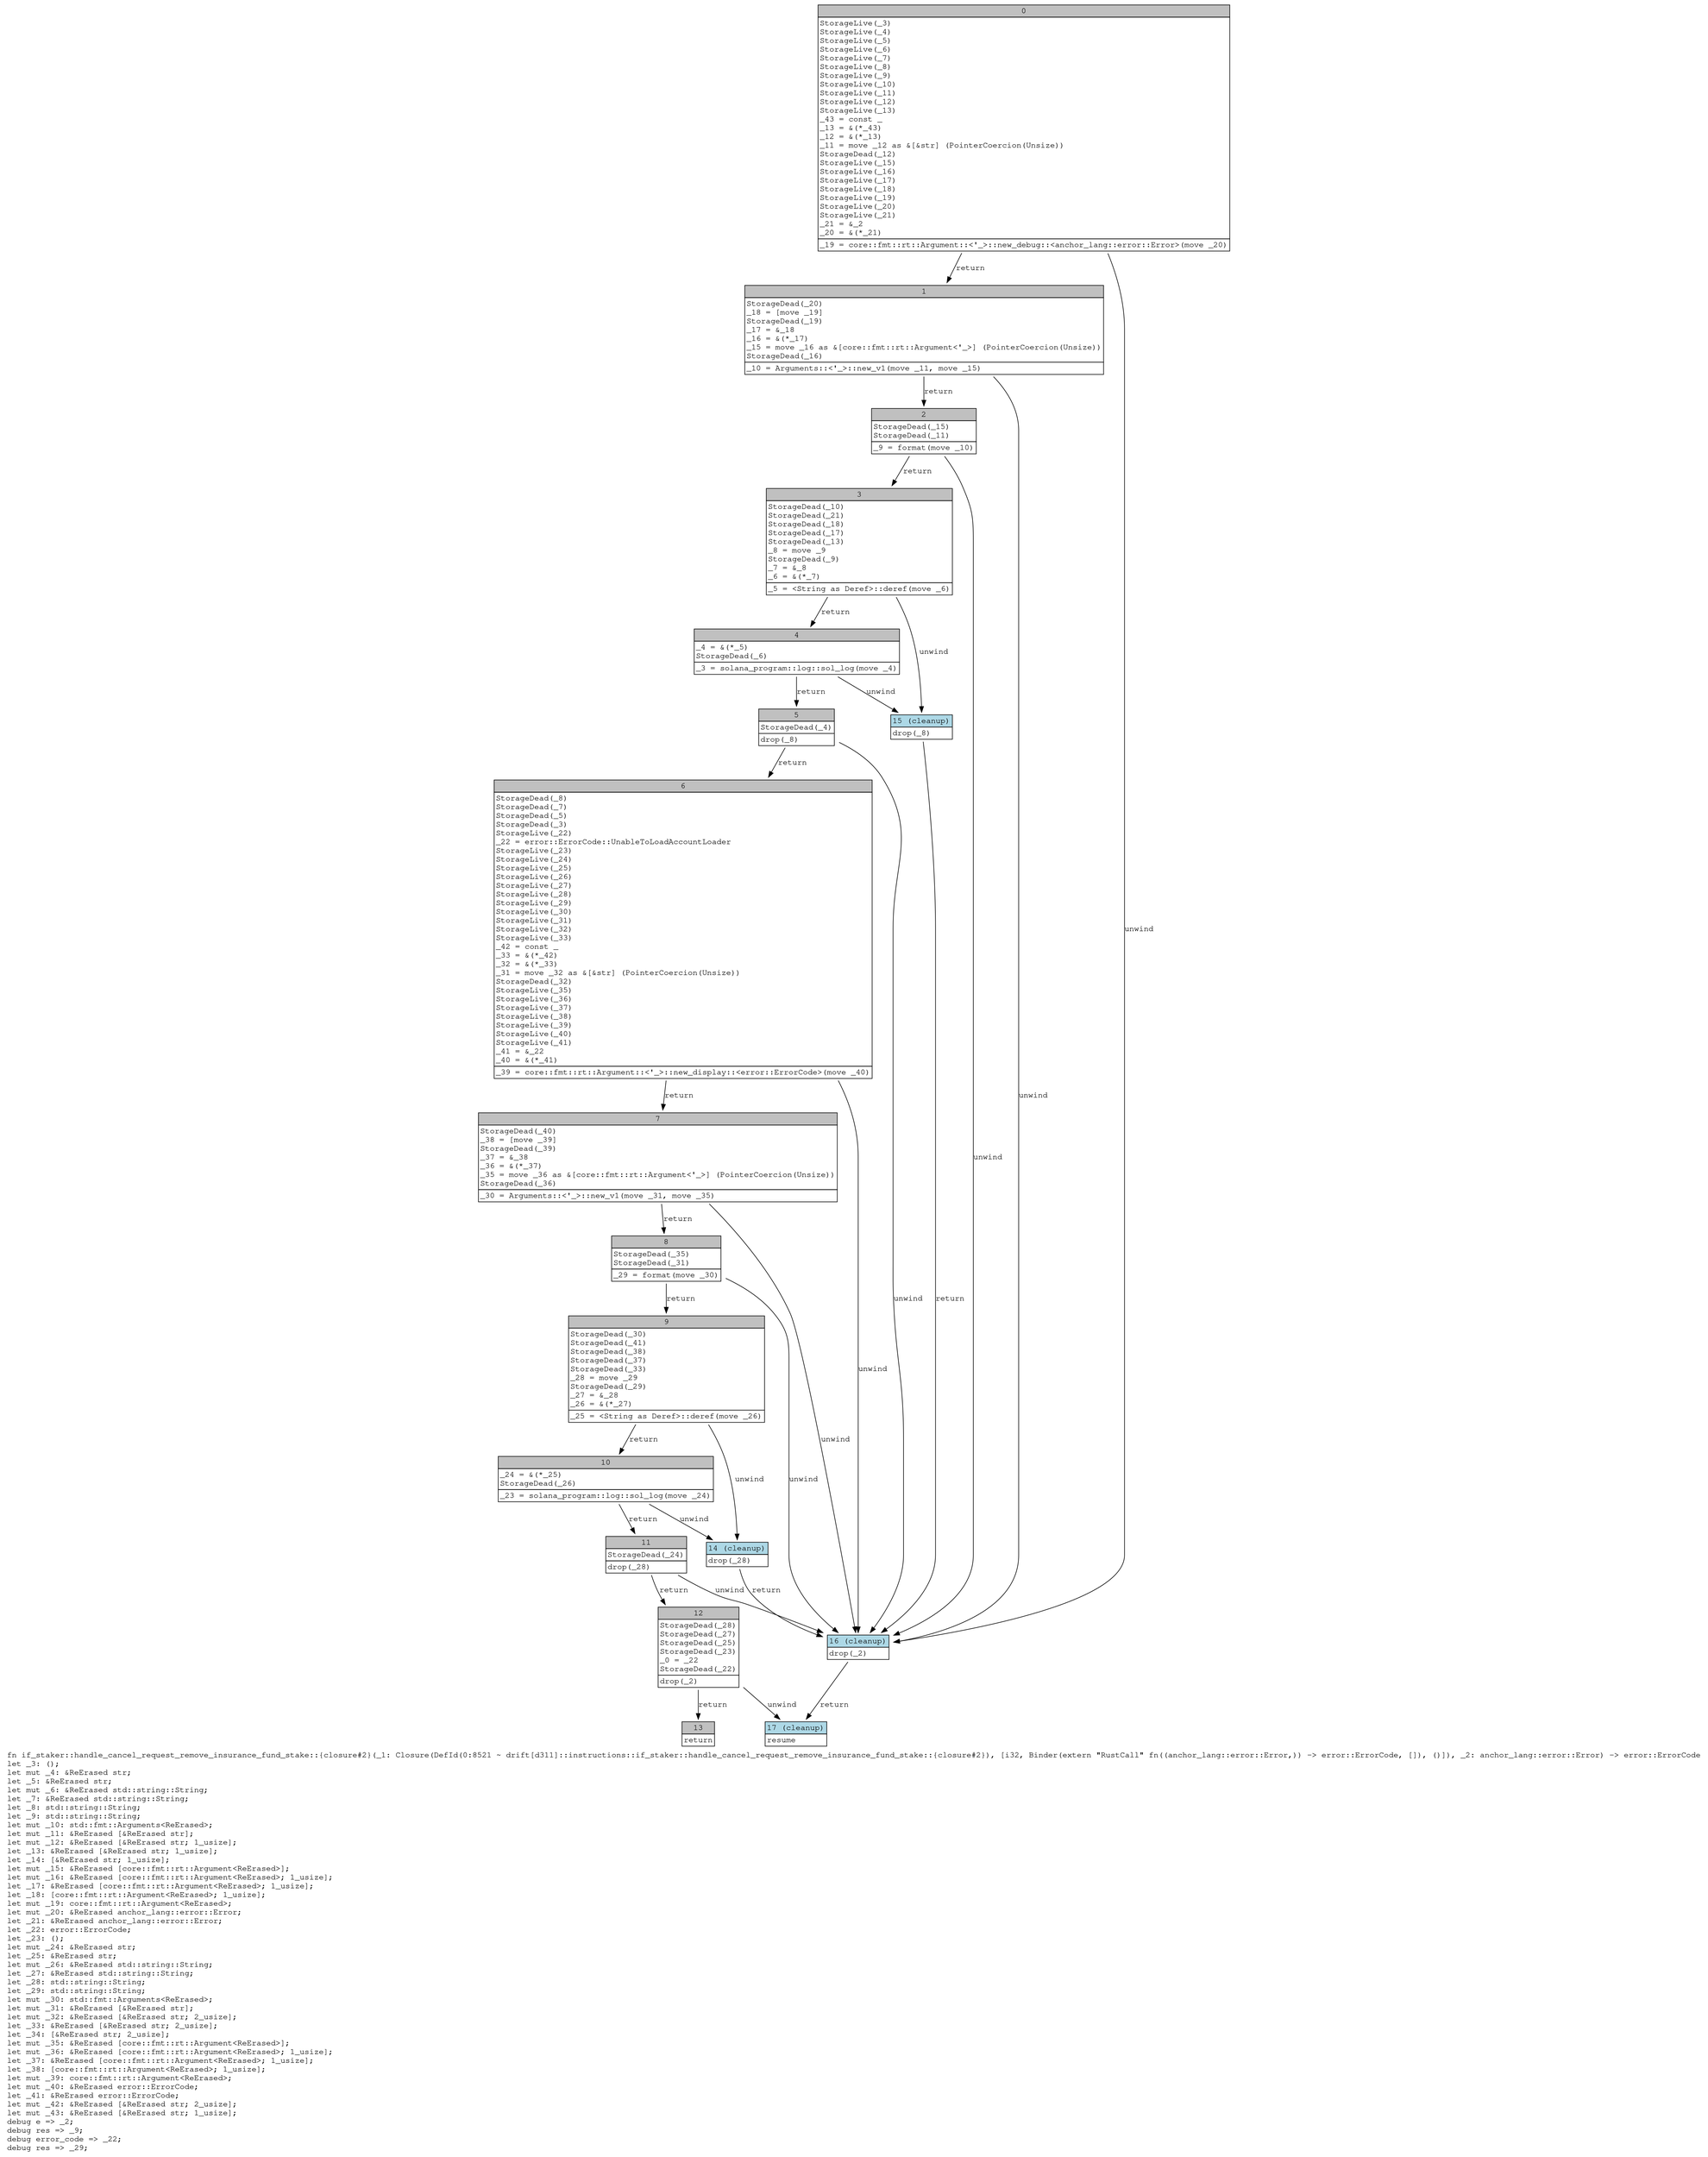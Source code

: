 digraph Mir_0_8521 {
    graph [fontname="Courier, monospace"];
    node [fontname="Courier, monospace"];
    edge [fontname="Courier, monospace"];
    label=<fn if_staker::handle_cancel_request_remove_insurance_fund_stake::{closure#2}(_1: Closure(DefId(0:8521 ~ drift[d311]::instructions::if_staker::handle_cancel_request_remove_insurance_fund_stake::{closure#2}), [i32, Binder(extern &quot;RustCall&quot; fn((anchor_lang::error::Error,)) -&gt; error::ErrorCode, []), ()]), _2: anchor_lang::error::Error) -&gt; error::ErrorCode<br align="left"/>let _3: ();<br align="left"/>let mut _4: &amp;ReErased str;<br align="left"/>let _5: &amp;ReErased str;<br align="left"/>let mut _6: &amp;ReErased std::string::String;<br align="left"/>let _7: &amp;ReErased std::string::String;<br align="left"/>let _8: std::string::String;<br align="left"/>let _9: std::string::String;<br align="left"/>let mut _10: std::fmt::Arguments&lt;ReErased&gt;;<br align="left"/>let mut _11: &amp;ReErased [&amp;ReErased str];<br align="left"/>let mut _12: &amp;ReErased [&amp;ReErased str; 1_usize];<br align="left"/>let _13: &amp;ReErased [&amp;ReErased str; 1_usize];<br align="left"/>let _14: [&amp;ReErased str; 1_usize];<br align="left"/>let mut _15: &amp;ReErased [core::fmt::rt::Argument&lt;ReErased&gt;];<br align="left"/>let mut _16: &amp;ReErased [core::fmt::rt::Argument&lt;ReErased&gt;; 1_usize];<br align="left"/>let _17: &amp;ReErased [core::fmt::rt::Argument&lt;ReErased&gt;; 1_usize];<br align="left"/>let _18: [core::fmt::rt::Argument&lt;ReErased&gt;; 1_usize];<br align="left"/>let mut _19: core::fmt::rt::Argument&lt;ReErased&gt;;<br align="left"/>let mut _20: &amp;ReErased anchor_lang::error::Error;<br align="left"/>let _21: &amp;ReErased anchor_lang::error::Error;<br align="left"/>let _22: error::ErrorCode;<br align="left"/>let _23: ();<br align="left"/>let mut _24: &amp;ReErased str;<br align="left"/>let _25: &amp;ReErased str;<br align="left"/>let mut _26: &amp;ReErased std::string::String;<br align="left"/>let _27: &amp;ReErased std::string::String;<br align="left"/>let _28: std::string::String;<br align="left"/>let _29: std::string::String;<br align="left"/>let mut _30: std::fmt::Arguments&lt;ReErased&gt;;<br align="left"/>let mut _31: &amp;ReErased [&amp;ReErased str];<br align="left"/>let mut _32: &amp;ReErased [&amp;ReErased str; 2_usize];<br align="left"/>let _33: &amp;ReErased [&amp;ReErased str; 2_usize];<br align="left"/>let _34: [&amp;ReErased str; 2_usize];<br align="left"/>let mut _35: &amp;ReErased [core::fmt::rt::Argument&lt;ReErased&gt;];<br align="left"/>let mut _36: &amp;ReErased [core::fmt::rt::Argument&lt;ReErased&gt;; 1_usize];<br align="left"/>let _37: &amp;ReErased [core::fmt::rt::Argument&lt;ReErased&gt;; 1_usize];<br align="left"/>let _38: [core::fmt::rt::Argument&lt;ReErased&gt;; 1_usize];<br align="left"/>let mut _39: core::fmt::rt::Argument&lt;ReErased&gt;;<br align="left"/>let mut _40: &amp;ReErased error::ErrorCode;<br align="left"/>let _41: &amp;ReErased error::ErrorCode;<br align="left"/>let mut _42: &amp;ReErased [&amp;ReErased str; 2_usize];<br align="left"/>let mut _43: &amp;ReErased [&amp;ReErased str; 1_usize];<br align="left"/>debug e =&gt; _2;<br align="left"/>debug res =&gt; _9;<br align="left"/>debug error_code =&gt; _22;<br align="left"/>debug res =&gt; _29;<br align="left"/>>;
    bb0__0_8521 [shape="none", label=<<table border="0" cellborder="1" cellspacing="0"><tr><td bgcolor="gray" align="center" colspan="1">0</td></tr><tr><td align="left" balign="left">StorageLive(_3)<br/>StorageLive(_4)<br/>StorageLive(_5)<br/>StorageLive(_6)<br/>StorageLive(_7)<br/>StorageLive(_8)<br/>StorageLive(_9)<br/>StorageLive(_10)<br/>StorageLive(_11)<br/>StorageLive(_12)<br/>StorageLive(_13)<br/>_43 = const _<br/>_13 = &amp;(*_43)<br/>_12 = &amp;(*_13)<br/>_11 = move _12 as &amp;[&amp;str] (PointerCoercion(Unsize))<br/>StorageDead(_12)<br/>StorageLive(_15)<br/>StorageLive(_16)<br/>StorageLive(_17)<br/>StorageLive(_18)<br/>StorageLive(_19)<br/>StorageLive(_20)<br/>StorageLive(_21)<br/>_21 = &amp;_2<br/>_20 = &amp;(*_21)<br/></td></tr><tr><td align="left">_19 = core::fmt::rt::Argument::&lt;'_&gt;::new_debug::&lt;anchor_lang::error::Error&gt;(move _20)</td></tr></table>>];
    bb1__0_8521 [shape="none", label=<<table border="0" cellborder="1" cellspacing="0"><tr><td bgcolor="gray" align="center" colspan="1">1</td></tr><tr><td align="left" balign="left">StorageDead(_20)<br/>_18 = [move _19]<br/>StorageDead(_19)<br/>_17 = &amp;_18<br/>_16 = &amp;(*_17)<br/>_15 = move _16 as &amp;[core::fmt::rt::Argument&lt;'_&gt;] (PointerCoercion(Unsize))<br/>StorageDead(_16)<br/></td></tr><tr><td align="left">_10 = Arguments::&lt;'_&gt;::new_v1(move _11, move _15)</td></tr></table>>];
    bb2__0_8521 [shape="none", label=<<table border="0" cellborder="1" cellspacing="0"><tr><td bgcolor="gray" align="center" colspan="1">2</td></tr><tr><td align="left" balign="left">StorageDead(_15)<br/>StorageDead(_11)<br/></td></tr><tr><td align="left">_9 = format(move _10)</td></tr></table>>];
    bb3__0_8521 [shape="none", label=<<table border="0" cellborder="1" cellspacing="0"><tr><td bgcolor="gray" align="center" colspan="1">3</td></tr><tr><td align="left" balign="left">StorageDead(_10)<br/>StorageDead(_21)<br/>StorageDead(_18)<br/>StorageDead(_17)<br/>StorageDead(_13)<br/>_8 = move _9<br/>StorageDead(_9)<br/>_7 = &amp;_8<br/>_6 = &amp;(*_7)<br/></td></tr><tr><td align="left">_5 = &lt;String as Deref&gt;::deref(move _6)</td></tr></table>>];
    bb4__0_8521 [shape="none", label=<<table border="0" cellborder="1" cellspacing="0"><tr><td bgcolor="gray" align="center" colspan="1">4</td></tr><tr><td align="left" balign="left">_4 = &amp;(*_5)<br/>StorageDead(_6)<br/></td></tr><tr><td align="left">_3 = solana_program::log::sol_log(move _4)</td></tr></table>>];
    bb5__0_8521 [shape="none", label=<<table border="0" cellborder="1" cellspacing="0"><tr><td bgcolor="gray" align="center" colspan="1">5</td></tr><tr><td align="left" balign="left">StorageDead(_4)<br/></td></tr><tr><td align="left">drop(_8)</td></tr></table>>];
    bb6__0_8521 [shape="none", label=<<table border="0" cellborder="1" cellspacing="0"><tr><td bgcolor="gray" align="center" colspan="1">6</td></tr><tr><td align="left" balign="left">StorageDead(_8)<br/>StorageDead(_7)<br/>StorageDead(_5)<br/>StorageDead(_3)<br/>StorageLive(_22)<br/>_22 = error::ErrorCode::UnableToLoadAccountLoader<br/>StorageLive(_23)<br/>StorageLive(_24)<br/>StorageLive(_25)<br/>StorageLive(_26)<br/>StorageLive(_27)<br/>StorageLive(_28)<br/>StorageLive(_29)<br/>StorageLive(_30)<br/>StorageLive(_31)<br/>StorageLive(_32)<br/>StorageLive(_33)<br/>_42 = const _<br/>_33 = &amp;(*_42)<br/>_32 = &amp;(*_33)<br/>_31 = move _32 as &amp;[&amp;str] (PointerCoercion(Unsize))<br/>StorageDead(_32)<br/>StorageLive(_35)<br/>StorageLive(_36)<br/>StorageLive(_37)<br/>StorageLive(_38)<br/>StorageLive(_39)<br/>StorageLive(_40)<br/>StorageLive(_41)<br/>_41 = &amp;_22<br/>_40 = &amp;(*_41)<br/></td></tr><tr><td align="left">_39 = core::fmt::rt::Argument::&lt;'_&gt;::new_display::&lt;error::ErrorCode&gt;(move _40)</td></tr></table>>];
    bb7__0_8521 [shape="none", label=<<table border="0" cellborder="1" cellspacing="0"><tr><td bgcolor="gray" align="center" colspan="1">7</td></tr><tr><td align="left" balign="left">StorageDead(_40)<br/>_38 = [move _39]<br/>StorageDead(_39)<br/>_37 = &amp;_38<br/>_36 = &amp;(*_37)<br/>_35 = move _36 as &amp;[core::fmt::rt::Argument&lt;'_&gt;] (PointerCoercion(Unsize))<br/>StorageDead(_36)<br/></td></tr><tr><td align="left">_30 = Arguments::&lt;'_&gt;::new_v1(move _31, move _35)</td></tr></table>>];
    bb8__0_8521 [shape="none", label=<<table border="0" cellborder="1" cellspacing="0"><tr><td bgcolor="gray" align="center" colspan="1">8</td></tr><tr><td align="left" balign="left">StorageDead(_35)<br/>StorageDead(_31)<br/></td></tr><tr><td align="left">_29 = format(move _30)</td></tr></table>>];
    bb9__0_8521 [shape="none", label=<<table border="0" cellborder="1" cellspacing="0"><tr><td bgcolor="gray" align="center" colspan="1">9</td></tr><tr><td align="left" balign="left">StorageDead(_30)<br/>StorageDead(_41)<br/>StorageDead(_38)<br/>StorageDead(_37)<br/>StorageDead(_33)<br/>_28 = move _29<br/>StorageDead(_29)<br/>_27 = &amp;_28<br/>_26 = &amp;(*_27)<br/></td></tr><tr><td align="left">_25 = &lt;String as Deref&gt;::deref(move _26)</td></tr></table>>];
    bb10__0_8521 [shape="none", label=<<table border="0" cellborder="1" cellspacing="0"><tr><td bgcolor="gray" align="center" colspan="1">10</td></tr><tr><td align="left" balign="left">_24 = &amp;(*_25)<br/>StorageDead(_26)<br/></td></tr><tr><td align="left">_23 = solana_program::log::sol_log(move _24)</td></tr></table>>];
    bb11__0_8521 [shape="none", label=<<table border="0" cellborder="1" cellspacing="0"><tr><td bgcolor="gray" align="center" colspan="1">11</td></tr><tr><td align="left" balign="left">StorageDead(_24)<br/></td></tr><tr><td align="left">drop(_28)</td></tr></table>>];
    bb12__0_8521 [shape="none", label=<<table border="0" cellborder="1" cellspacing="0"><tr><td bgcolor="gray" align="center" colspan="1">12</td></tr><tr><td align="left" balign="left">StorageDead(_28)<br/>StorageDead(_27)<br/>StorageDead(_25)<br/>StorageDead(_23)<br/>_0 = _22<br/>StorageDead(_22)<br/></td></tr><tr><td align="left">drop(_2)</td></tr></table>>];
    bb13__0_8521 [shape="none", label=<<table border="0" cellborder="1" cellspacing="0"><tr><td bgcolor="gray" align="center" colspan="1">13</td></tr><tr><td align="left">return</td></tr></table>>];
    bb14__0_8521 [shape="none", label=<<table border="0" cellborder="1" cellspacing="0"><tr><td bgcolor="lightblue" align="center" colspan="1">14 (cleanup)</td></tr><tr><td align="left">drop(_28)</td></tr></table>>];
    bb15__0_8521 [shape="none", label=<<table border="0" cellborder="1" cellspacing="0"><tr><td bgcolor="lightblue" align="center" colspan="1">15 (cleanup)</td></tr><tr><td align="left">drop(_8)</td></tr></table>>];
    bb16__0_8521 [shape="none", label=<<table border="0" cellborder="1" cellspacing="0"><tr><td bgcolor="lightblue" align="center" colspan="1">16 (cleanup)</td></tr><tr><td align="left">drop(_2)</td></tr></table>>];
    bb17__0_8521 [shape="none", label=<<table border="0" cellborder="1" cellspacing="0"><tr><td bgcolor="lightblue" align="center" colspan="1">17 (cleanup)</td></tr><tr><td align="left">resume</td></tr></table>>];
    bb0__0_8521 -> bb1__0_8521 [label="return"];
    bb0__0_8521 -> bb16__0_8521 [label="unwind"];
    bb1__0_8521 -> bb2__0_8521 [label="return"];
    bb1__0_8521 -> bb16__0_8521 [label="unwind"];
    bb2__0_8521 -> bb3__0_8521 [label="return"];
    bb2__0_8521 -> bb16__0_8521 [label="unwind"];
    bb3__0_8521 -> bb4__0_8521 [label="return"];
    bb3__0_8521 -> bb15__0_8521 [label="unwind"];
    bb4__0_8521 -> bb5__0_8521 [label="return"];
    bb4__0_8521 -> bb15__0_8521 [label="unwind"];
    bb5__0_8521 -> bb6__0_8521 [label="return"];
    bb5__0_8521 -> bb16__0_8521 [label="unwind"];
    bb6__0_8521 -> bb7__0_8521 [label="return"];
    bb6__0_8521 -> bb16__0_8521 [label="unwind"];
    bb7__0_8521 -> bb8__0_8521 [label="return"];
    bb7__0_8521 -> bb16__0_8521 [label="unwind"];
    bb8__0_8521 -> bb9__0_8521 [label="return"];
    bb8__0_8521 -> bb16__0_8521 [label="unwind"];
    bb9__0_8521 -> bb10__0_8521 [label="return"];
    bb9__0_8521 -> bb14__0_8521 [label="unwind"];
    bb10__0_8521 -> bb11__0_8521 [label="return"];
    bb10__0_8521 -> bb14__0_8521 [label="unwind"];
    bb11__0_8521 -> bb12__0_8521 [label="return"];
    bb11__0_8521 -> bb16__0_8521 [label="unwind"];
    bb12__0_8521 -> bb13__0_8521 [label="return"];
    bb12__0_8521 -> bb17__0_8521 [label="unwind"];
    bb14__0_8521 -> bb16__0_8521 [label="return"];
    bb15__0_8521 -> bb16__0_8521 [label="return"];
    bb16__0_8521 -> bb17__0_8521 [label="return"];
}
